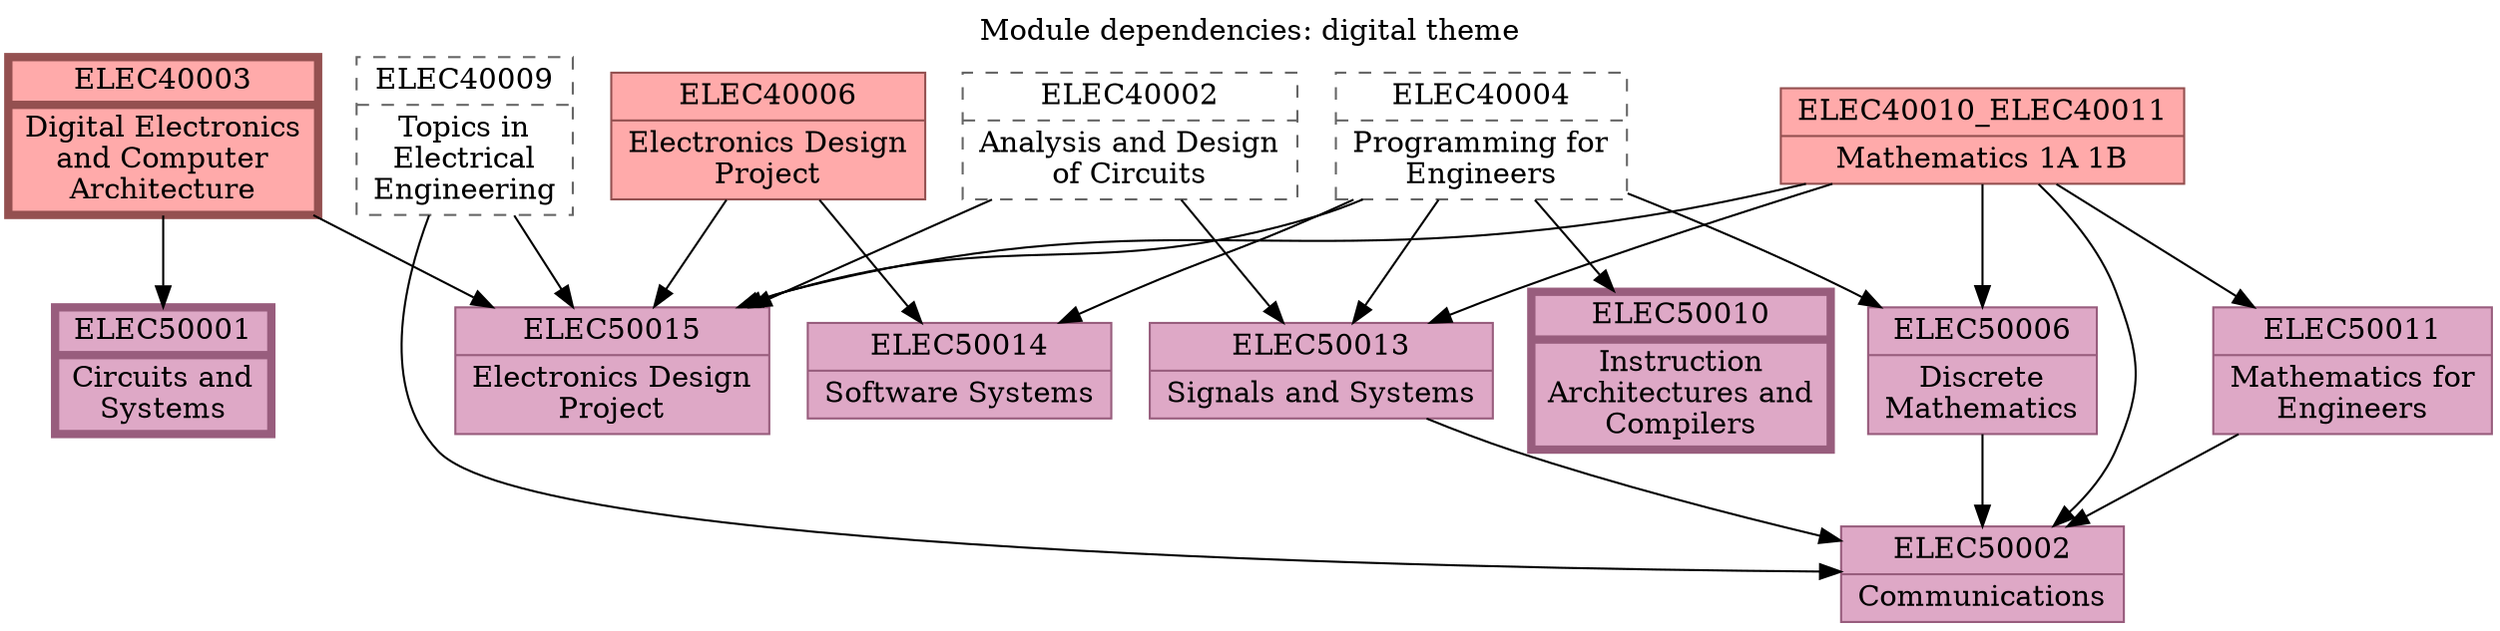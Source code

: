 // This is an auto-generated file. Don't edit this file; edit `modules.yml` instead.

digraph G {
  graph[root="root"];
  node[shape="record", style="filled"];

  node[color="#945050", fillcolor="#ffaaaa", penwidth=4, style="filled"];

  ELEC40003 [label="{ELEC40003 | Digital Electronics\nand Computer\nArchitecture}"];


  node[penwidth=1];

  ELEC40006 [label="{ELEC40006 | Electronics Design\nProject}"];

  ELEC40010_ELEC40011 [label="{ELEC40010_ELEC40011 | Mathematics 1A 1B}"];


  node[color="#666666", fillcolor="#dddddd", style="dashed"];

  ELEC40009 [label="{ELEC40009 | Topics in\nElectrical\nEngineering}"];

  ELEC40002 [label="{ELEC40002 | Analysis and Design\nof Circuits}"];

  ELEC40004 [label="{ELEC40004 | Programming for\nEngineers}"];

  node[color="#985d7d", fillcolor="#dea8c6", penwidth=4, style="filled"];

  ELEC50001 [label="{ELEC50001 | Circuits and\nSystems}"];
  ELEC40003 -> ELEC50001;

  ELEC50010 [label="{ELEC50010 | Instruction\nArchitectures and\nCompilers}"];
  ELEC40004 -> ELEC50010;


  node[penwidth=1];

  ELEC50002 [label="{ELEC50002 | Communications}"];
  ELEC40009 -> ELEC50002;
  ELEC40010_ELEC40011 -> ELEC50002;
  ELEC50006 -> ELEC50002;
  ELEC50011 -> ELEC50002;
  ELEC50013 -> ELEC50002;

  ELEC50015 [label="{ELEC50015 | Electronics Design\nProject}"];
  ELEC40002 -> ELEC50015;
  ELEC40003 -> ELEC50015;
  ELEC40004 -> ELEC50015;
  ELEC40006 -> ELEC50015;
  ELEC40009 -> ELEC50015;
  ELEC40010_ELEC40011 -> ELEC50015;

  ELEC50014 [label="{ELEC50014 | Software Systems}"];
  ELEC40004 -> ELEC50014;
  ELEC40006 -> ELEC50014;

  ELEC50006 [label="{ELEC50006 | Discrete\nMathematics}"];
  ELEC40004 -> ELEC50006;
  ELEC40010_ELEC40011 -> ELEC50006;

  ELEC50011 [label="{ELEC50011 | Mathematics for\nEngineers}"];
  ELEC40010_ELEC40011 -> ELEC50011;


  node[color="#666666", fillcolor="#dddddd", style="dashed"];

  ELEC50013 [label="{ELEC50013 | Signals and Systems}"];
  ELEC40002 -> ELEC50013;
  ELEC40004 -> ELEC50013;
  ELEC40010_ELEC40011 -> ELEC50013;

  node[color="#7e68a4", fillcolor="#bba5e3", penwidth=4, style="filled"];


  node[penwidth=1];


  node[color="#666666", fillcolor="#dddddd", style="dashed"];

  node[color="#4d5395", fillcolor="#9aa3ff", penwidth=4, style="filled"];


  node[penwidth=1];


  node[color="#666666", fillcolor="#dddddd", style="dashed"];

  // title
  labelloc="t";
  label="Module dependencies: digital theme";
}
